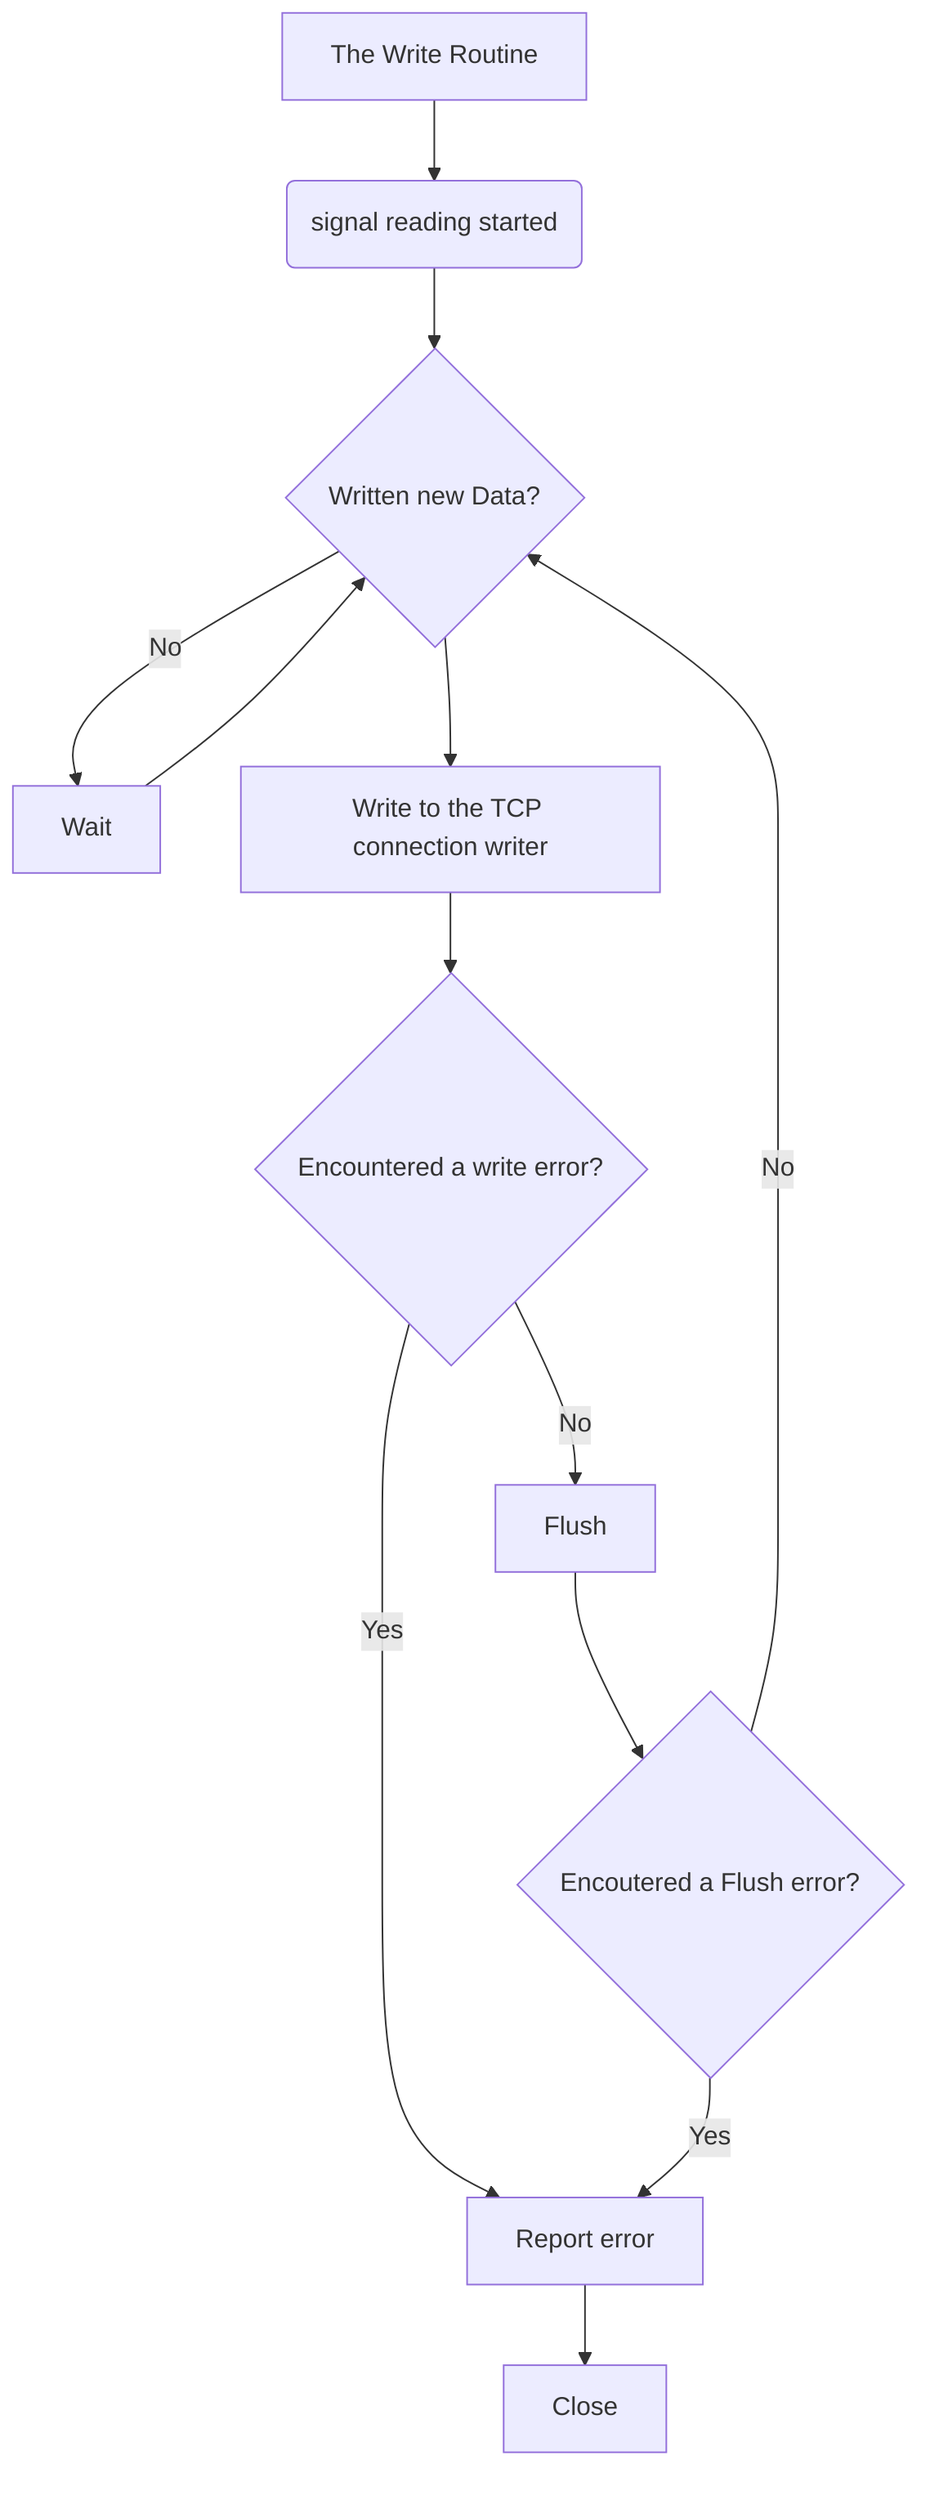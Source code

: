 graph TD
    A[The Write Routine] --> B(signal reading started)
    B --> C{Written new Data?}
    C -->|No| D[Wait]
    D --> C
    C --> E[Write to the TCP connection writer]
    E --> F{Encountered a write error?}
    F --> |Yes| G[Report error]
    F --> |No| H[Flush]
    G --> Z[Close]
    H --> I{Encoutered a Flush error?}
    I --> |Yes| G
    I --> |No| C